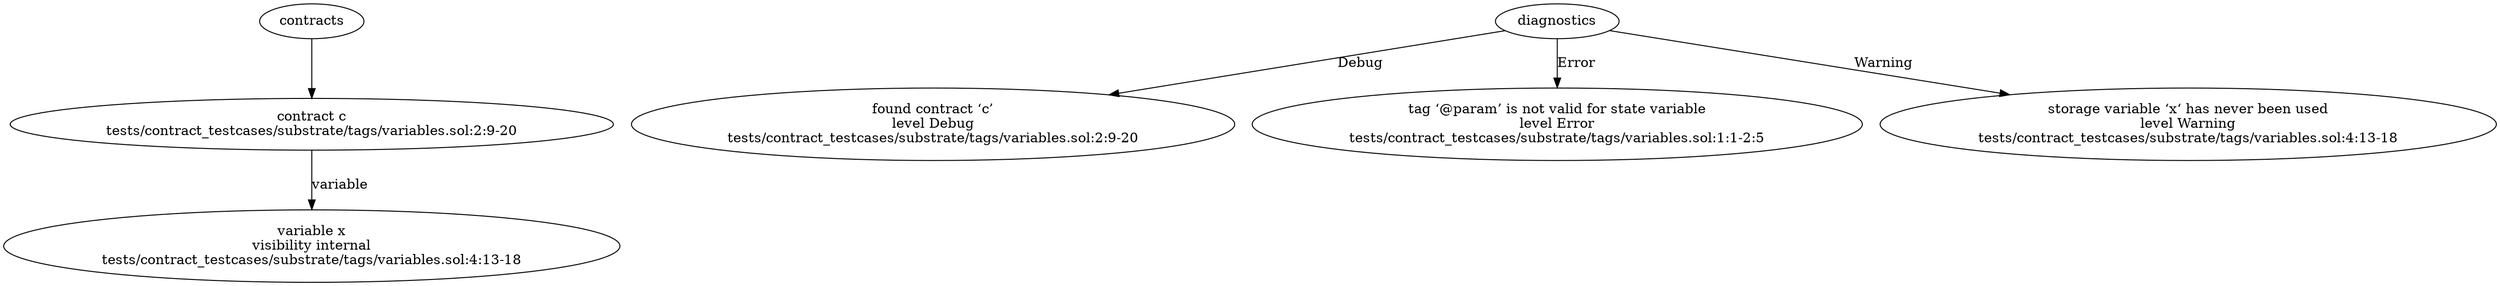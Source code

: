 strict digraph "tests/contract_testcases/substrate/tags/variables.sol" {
	contract [label="contract c\ntests/contract_testcases/substrate/tags/variables.sol:2:9-20"]
	var [label="variable x\nvisibility internal\ntests/contract_testcases/substrate/tags/variables.sol:4:13-18"]
	diagnostic [label="found contract ‘c’\nlevel Debug\ntests/contract_testcases/substrate/tags/variables.sol:2:9-20"]
	diagnostic_6 [label="tag ‘@param’ is not valid for state variable\nlevel Error\ntests/contract_testcases/substrate/tags/variables.sol:1:1-2:5"]
	diagnostic_7 [label="storage variable ‘x‘ has never been used\nlevel Warning\ntests/contract_testcases/substrate/tags/variables.sol:4:13-18"]
	contracts -> contract
	contract -> var [label="variable"]
	diagnostics -> diagnostic [label="Debug"]
	diagnostics -> diagnostic_6 [label="Error"]
	diagnostics -> diagnostic_7 [label="Warning"]
}
